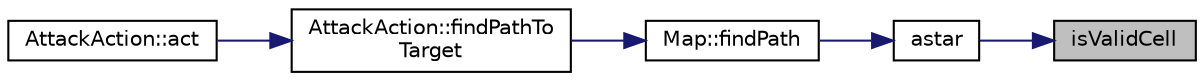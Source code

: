 digraph "isValidCell"
{
 // LATEX_PDF_SIZE
  edge [fontname="Helvetica",fontsize="10",labelfontname="Helvetica",labelfontsize="10"];
  node [fontname="Helvetica",fontsize="10",shape=record];
  rankdir="RL";
  Node1 [label="isValidCell",height=0.2,width=0.4,color="black", fillcolor="grey75", style="filled", fontcolor="black",tooltip="Check if cell is valid and accessible from given direction."];
  Node1 -> Node2 [dir="back",color="midnightblue",fontsize="10",style="solid",fontname="Helvetica"];
  Node2 [label="astar",height=0.2,width=0.4,color="black", fillcolor="white", style="filled",URL="$server_2src_2world_2Utils_8cpp.html#ac2a70af5436b8b68792d3d467a42cc98",tooltip="A-star algorithm made to work with the access map format. Allows diagonal movement and has a heuristi..."];
  Node2 -> Node3 [dir="back",color="midnightblue",fontsize="10",style="solid",fontname="Helvetica"];
  Node3 [label="Map::findPath",height=0.2,width=0.4,color="black", fillcolor="white", style="filled",URL="$classMap.html#a693fa7c9f08dfb26f74afce62d795b59",tooltip="Finds a path from start to end."];
  Node3 -> Node4 [dir="back",color="midnightblue",fontsize="10",style="solid",fontname="Helvetica"];
  Node4 [label="AttackAction::findPathTo\lTarget",height=0.2,width=0.4,color="black", fillcolor="white", style="filled",URL="$classAttackAction.html#ac867c6e8d4ce94d908fad8c80a13eb5a",tooltip="Finds a path to the target."];
  Node4 -> Node5 [dir="back",color="midnightblue",fontsize="10",style="solid",fontname="Helvetica"];
  Node5 [label="AttackAction::act",height=0.2,width=0.4,color="black", fillcolor="white", style="filled",URL="$classAttackAction.html#ad163cc47f0a282255c89c50d2c39fec6",tooltip="Attack functionality, which performs attacks against target and moves closer to the target if not in ..."];
}
